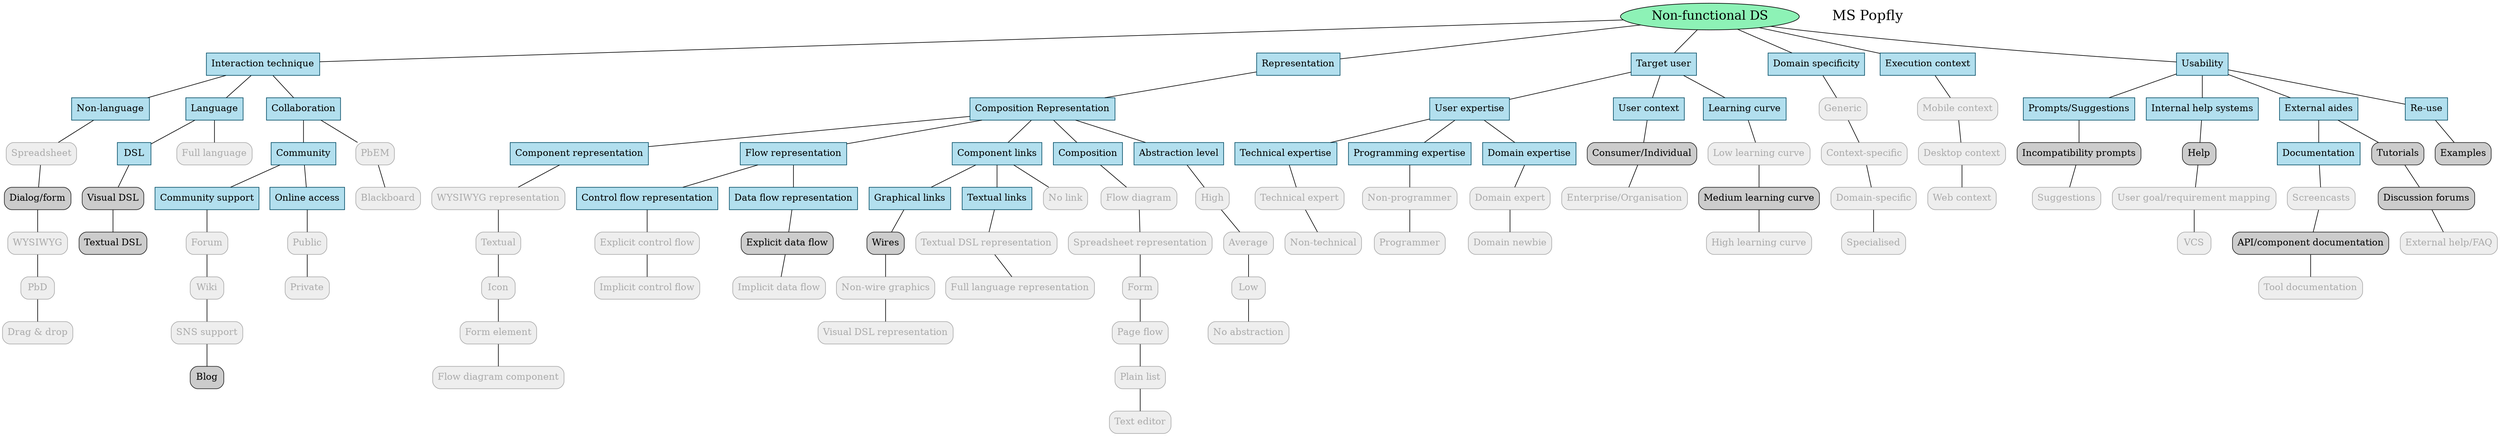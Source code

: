 digraph output {node [color="047b35",fillcolor="#8df2b6",style=filled fontsize="20"];
"Non-functional DS"node [color="#FFFFFF",fillcolor="#FFFFFF",style=filled, fontcolor="#000000" fontsize="22"]; 
 "MS Popfly" 



node[shape=box,color="#004a63",fillcolor=lightblue2,style=filled fontsize="15"];
"Interaction technique","Representation","Target user","Domain specificity","Execution context","Usability","Non-language","Language","DSL","Collaboration","Community","Community support","Online access","Component representation","Composition Representation","Flow representation","Control flow representation","Data flow representation","Component links","Graphical links","Textual links","Composition","Technical expertise","User expertise","Abstraction level","User context","Prompts/Suggestions","Internal help systems","External aides","Documentation","Re-use","Learning curve","Programming expertise","Domain expertise"

node [color="#222222", style="rounded,filled", shape=rect, fontcolor="#000000", fillcolor="#CCCCCC"];
"Dialog/form","Visual DSL","Textual DSL","Explicit data flow","Wires","Consumer/Individual","Incompatibility prompts","Help","Tutorials","Discussion forums","API/component documentation","Examples","Blog","Medium learning curve"

node [color="#AAAAAA", style="rounded,filled", shape=rect, fontcolor="#AAAAAA", fillcolor="#EEEEEE"];
"Spreadsheet","WYSIWYG","PbD","Drag & drop","Full language","PbEM","Blackboard","Forum","Wiki","Public","Private","WYSIWYG representation","Textual","Icon","Explicit control flow","Implicit control flow","Implicit data flow","Non-wire graphics","Visual DSL representation","Textual DSL representation","Full language representation","Flow diagram","Spreadsheet representation","Form","Page flow","High","Average","Low","Domain expert","Domain newbie","Technical expert","Non-technical","Enterprise/Organisation","Plain list","SNS support","Generic","Context-specific","Domain-specific","Specialised","Mobile context","Desktop context","Web context","Suggestions","User goal/requirement mapping","VCS","Screencasts","No link","External help/FAQ","No abstraction","Text editor","Form element","Tool documentation","Flow diagram component","Low learning curve","High learning curve","Non-programmer","Programmer"



"Non-functional DS"->"Interaction technique" [arrowhead=none]
"Non-functional DS"->"Representation" [arrowhead=none]
"Non-functional DS"->"Target user" [arrowhead=none]
"Non-functional DS"->"Domain specificity" [arrowhead=none]
"Non-functional DS"->"Execution context" [arrowhead=none]
"Non-functional DS"->"Usability" [arrowhead=none]
"Interaction technique"->"Non-language" [arrowhead=none]
"Interaction technique"->"Language" [arrowhead=none]
"Language"->"DSL" [arrowhead=none]
"Interaction technique"->"Collaboration" [arrowhead=none]
"Collaboration"->"Community" [arrowhead=none]
"Community"->"Community support" [arrowhead=none]
"Community"->"Online access" [arrowhead=none]
"Composition Representation"->"Component representation" [arrowhead=none]
"Composition Representation"->"Flow representation" [arrowhead=none]
"Flow representation"->"Control flow representation" [arrowhead=none]
"Flow representation"->"Data flow representation" [arrowhead=none]
"Composition Representation"->"Component links" [arrowhead=none]
"Component links"->"Graphical links" [arrowhead=none]
"Component links"->"Textual links" [arrowhead=none]
"Composition Representation"->"Composition" [arrowhead=none]
"User expertise"->"Technical expertise" [arrowhead=none]
"Composition Representation"->"Abstraction level" [arrowhead=none]
"Target user"->"User expertise" [arrowhead=none]
"Target user"->"User context" [arrowhead=none]
"Usability"->"Prompts/Suggestions" [arrowhead=none]
"Usability"->"Internal help systems" [arrowhead=none]
"Usability"->"External aides" [arrowhead=none]
"External aides"->"Documentation" [arrowhead=none]
"Usability"->"Re-use" [arrowhead=none]
"Target user"->"Learning curve" [arrowhead=none]
"User expertise"->"Programming expertise" [arrowhead=none]
"Representation"->"Composition Representation" [arrowhead=none]
"User expertise"->"Domain expertise" [arrowhead=none]
"Non-language"->"Spreadsheet"->"Dialog/form"->"WYSIWYG"->"PbD"->"Drag & drop" [arrowhead=none]
"Language"->"Full language" [arrowhead=none]
"DSL"->"Visual DSL"->"Textual DSL" [arrowhead=none]
"Collaboration"->"PbEM"->"Blackboard" [arrowhead=none]
"Community support"->"Forum"->"Wiki"->"SNS support"->"Blog" [arrowhead=none]
"Online access"->"Public"->"Private" [arrowhead=none]
"Component representation"->"WYSIWYG representation"->"Textual"->"Icon"->"Form element"->"Flow diagram component" [arrowhead=none]
"Control flow representation"->"Explicit control flow"->"Implicit control flow" [arrowhead=none]
"Data flow representation"->"Explicit data flow"->"Implicit data flow" [arrowhead=none]
"Graphical links"->"Wires"->"Non-wire graphics"->"Visual DSL representation" [arrowhead=none]
"Textual links"->"Textual DSL representation"->"Full language representation" [arrowhead=none]
"Composition"->"Flow diagram"->"Spreadsheet representation"->"Form"->"Page flow"->"Plain list"->"Text editor" [arrowhead=none]
"Abstraction level"->"High"->"Average"->"Low"->"No abstraction" [arrowhead=none]
"Domain expertise"->"Domain expert"->"Domain newbie" [arrowhead=none]
"Technical expertise"->"Technical expert"->"Non-technical" [arrowhead=none]
"User context"->"Consumer/Individual"->"Enterprise/Organisation" [arrowhead=none]
"Domain specificity"->"Generic"->"Context-specific"->"Domain-specific"->"Specialised" [arrowhead=none]
"Execution context"->"Mobile context"->"Desktop context"->"Web context" [arrowhead=none]
"Prompts/Suggestions"->"Incompatibility prompts"->"Suggestions" [arrowhead=none]
"Internal help systems"->"Help"->"User goal/requirement mapping"->"VCS" [arrowhead=none]
"External aides"->"Tutorials"->"Discussion forums"->"External help/FAQ" [arrowhead=none]
"Documentation"->"Screencasts"->"API/component documentation"->"Tool documentation" [arrowhead=none]
"Re-use"->"Examples" [arrowhead=none]
"Component links"->"No link" [arrowhead=none]
"Learning curve"->"Low learning curve"->"Medium learning curve"->"High learning curve" [arrowhead=none]
"Programming expertise"->"Non-programmer"->"Programmer" [arrowhead=none]}